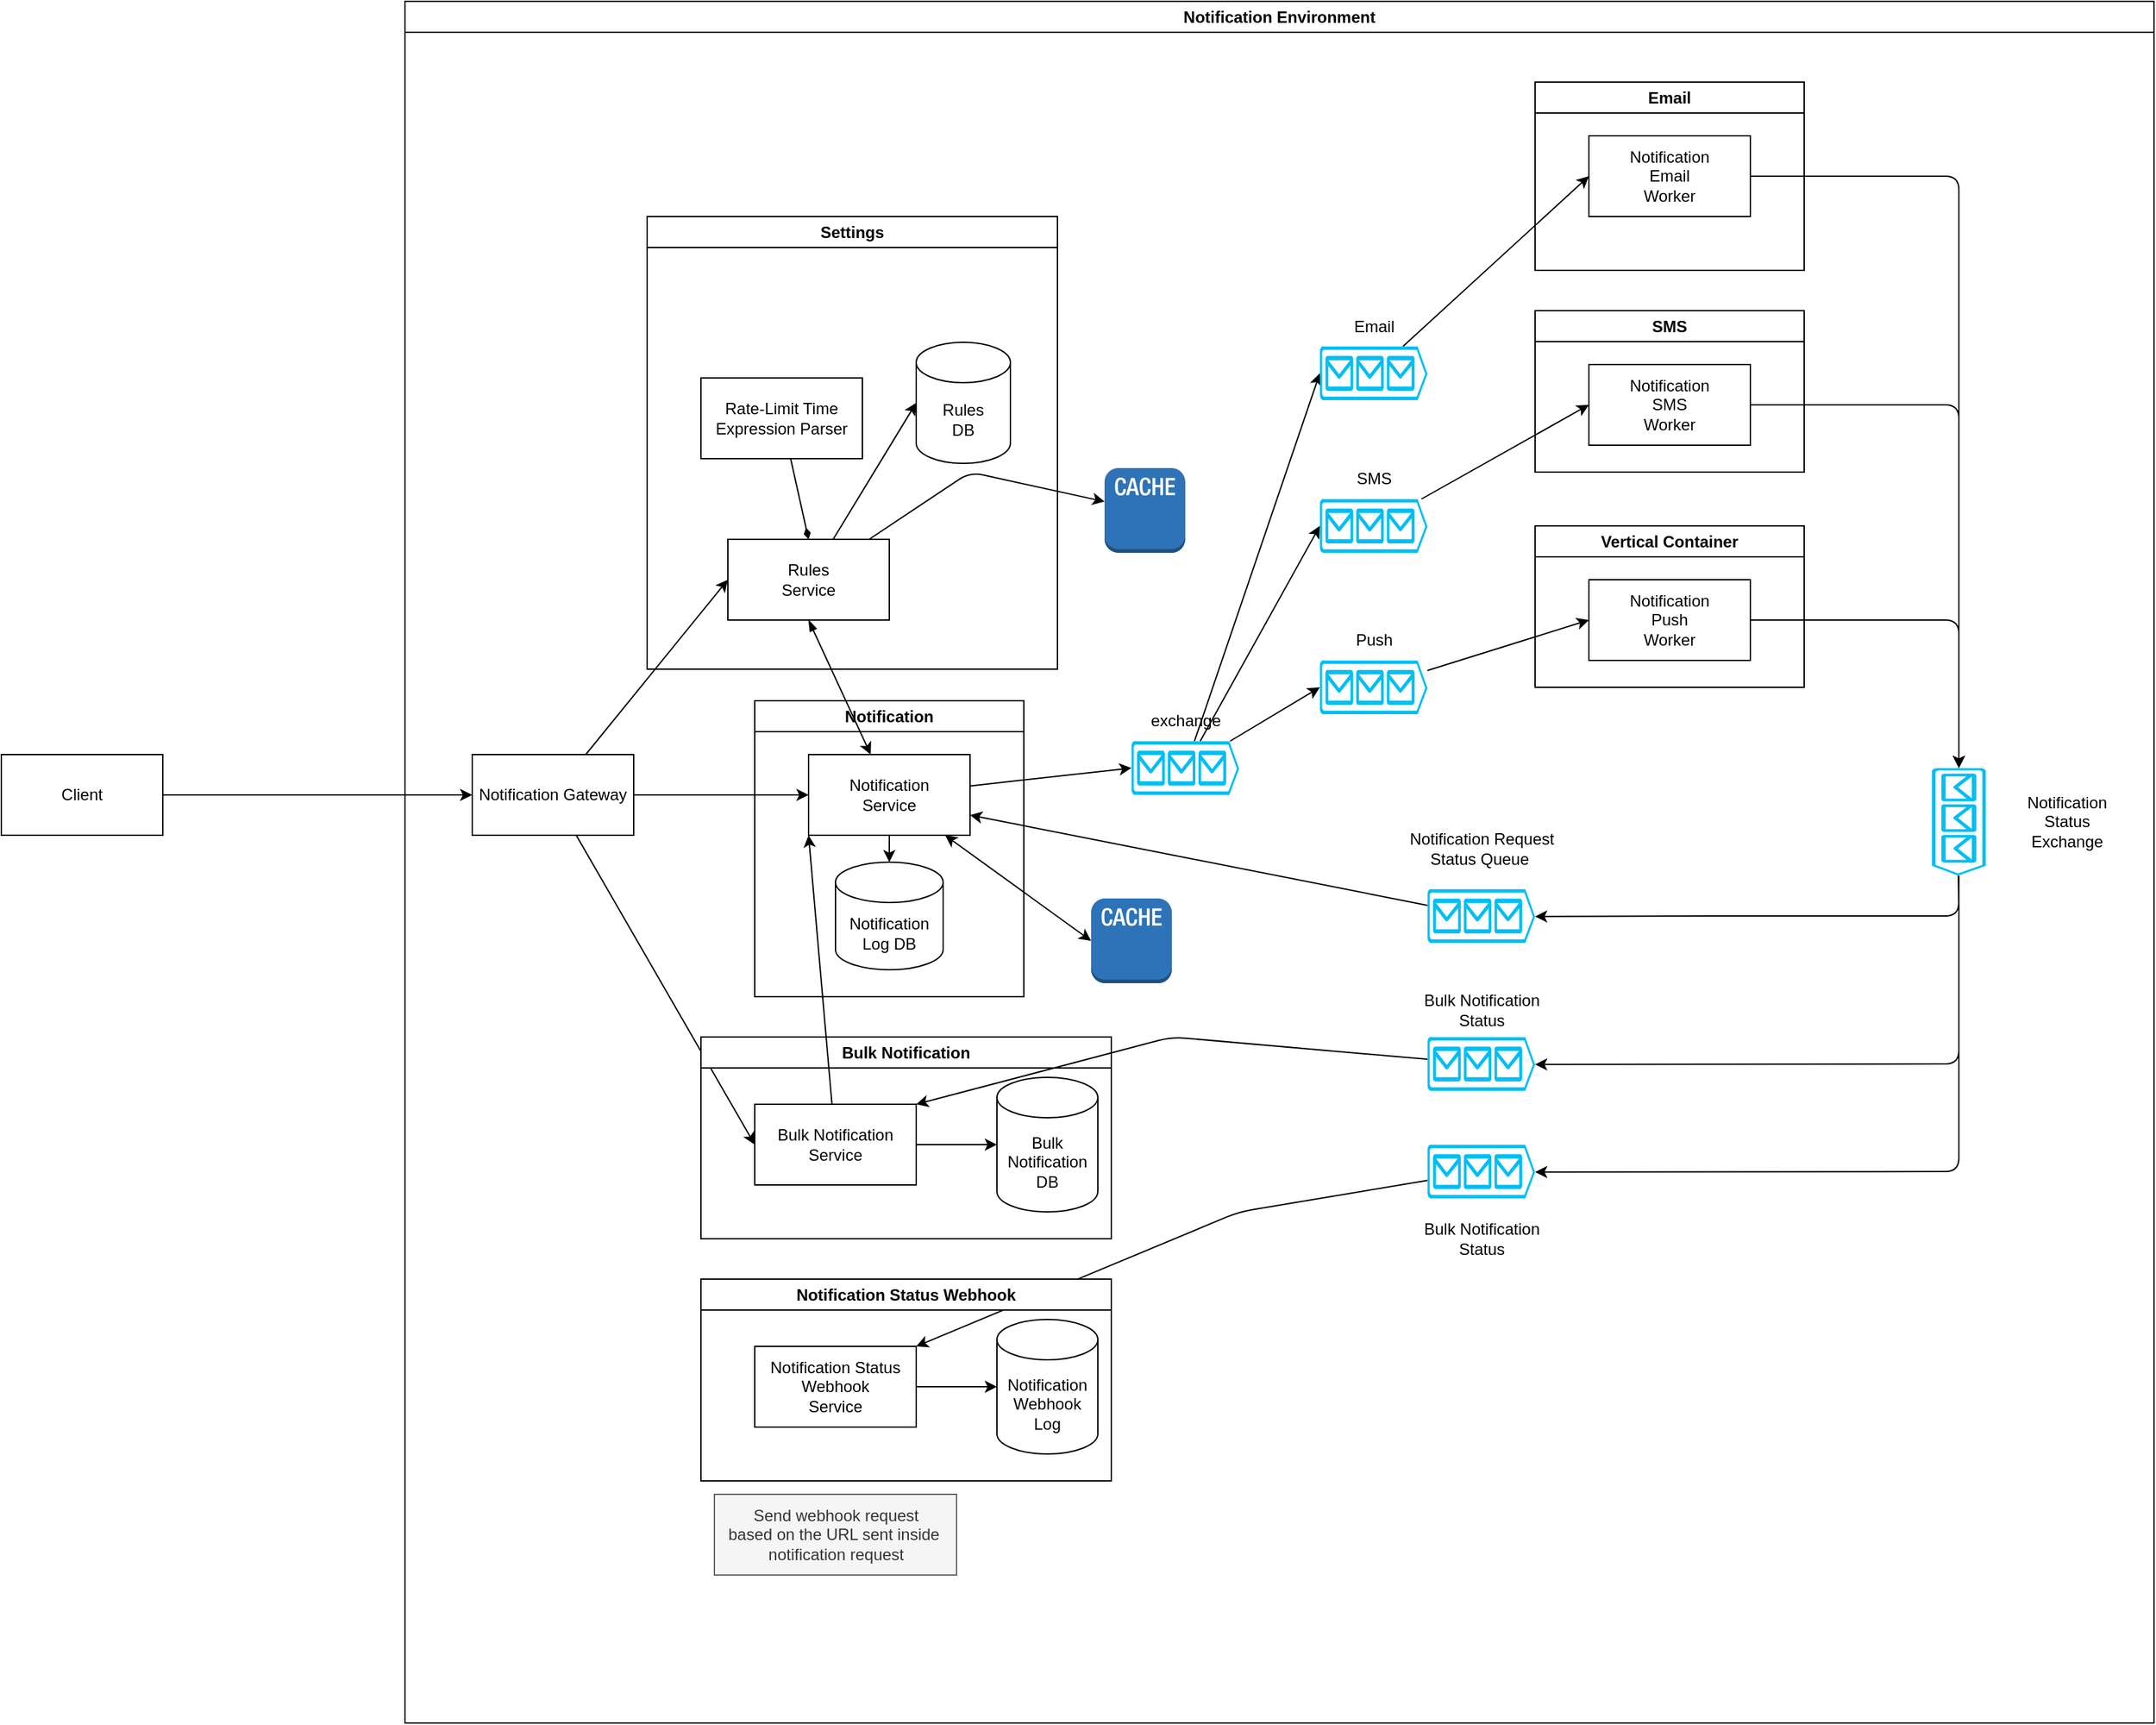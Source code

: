 <mxfile>
    <diagram id="0pBRfoJegKhvDdZDhVVB" name="Page-1">
        <mxGraphModel dx="2807" dy="2404" grid="1" gridSize="10" guides="1" tooltips="1" connect="1" arrows="1" fold="1" page="1" pageScale="1" pageWidth="850" pageHeight="1100" math="0" shadow="0">
            <root>
                <mxCell id="0"/>
                <mxCell id="1" parent="0"/>
                <mxCell id="5" style="edgeStyle=none;html=1;" parent="1" source="2" target="3" edge="1">
                    <mxGeometry relative="1" as="geometry"/>
                </mxCell>
                <mxCell id="2" value="Client" style="rounded=0;whiteSpace=wrap;html=1;" parent="1" vertex="1">
                    <mxGeometry x="-220" y="320" width="120" height="60" as="geometry"/>
                </mxCell>
                <mxCell id="4" value="Notification Environment" style="swimlane;whiteSpace=wrap;html=1;" parent="1" vertex="1">
                    <mxGeometry x="80" y="-240" width="1300" height="1280" as="geometry">
                        <mxRectangle x="80" y="-240" width="180" height="30" as="alternateBounds"/>
                    </mxGeometry>
                </mxCell>
                <mxCell id="44" style="edgeStyle=none;html=1;entryX=0;entryY=0.5;entryDx=0;entryDy=0;" parent="4" source="3" target="7" edge="1">
                    <mxGeometry relative="1" as="geometry"/>
                </mxCell>
                <mxCell id="50" style="edgeStyle=none;html=1;entryX=0;entryY=0.5;entryDx=0;entryDy=0;startArrow=none;startFill=0;" parent="4" source="3" target="10" edge="1">
                    <mxGeometry relative="1" as="geometry"/>
                </mxCell>
                <mxCell id="59" style="edgeStyle=none;html=1;entryX=0;entryY=0.5;entryDx=0;entryDy=0;startArrow=none;startFill=0;" parent="4" source="3" target="56" edge="1">
                    <mxGeometry relative="1" as="geometry"/>
                </mxCell>
                <mxCell id="3" value="Notification Gateway" style="rounded=0;whiteSpace=wrap;html=1;" parent="4" vertex="1">
                    <mxGeometry x="50" y="560" width="120" height="60" as="geometry"/>
                </mxCell>
                <mxCell id="8" value="Notification" style="swimlane;whiteSpace=wrap;html=1;" parent="4" vertex="1">
                    <mxGeometry x="260" y="520" width="200" height="220" as="geometry"/>
                </mxCell>
                <mxCell id="12" style="edgeStyle=none;html=1;" parent="8" source="7" target="11" edge="1">
                    <mxGeometry relative="1" as="geometry"/>
                </mxCell>
                <mxCell id="7" value="Notification&lt;br&gt;Service" style="rounded=0;whiteSpace=wrap;html=1;" parent="8" vertex="1">
                    <mxGeometry x="40" y="40" width="120" height="60" as="geometry"/>
                </mxCell>
                <mxCell id="11" value="Notification&lt;br&gt;Log DB" style="shape=cylinder3;whiteSpace=wrap;html=1;boundedLbl=1;backgroundOutline=1;size=15;" parent="8" vertex="1">
                    <mxGeometry x="60" y="120" width="80" height="80" as="geometry"/>
                </mxCell>
                <mxCell id="9" value="Settings" style="swimlane;whiteSpace=wrap;html=1;" parent="4" vertex="1">
                    <mxGeometry x="180" y="160" width="305" height="336.5" as="geometry"/>
                </mxCell>
                <mxCell id="53" style="edgeStyle=none;html=1;entryX=0;entryY=0.5;entryDx=0;entryDy=0;entryPerimeter=0;startArrow=none;startFill=0;" parent="9" source="10" target="52" edge="1">
                    <mxGeometry relative="1" as="geometry"/>
                </mxCell>
                <mxCell id="10" value="Rules&lt;br&gt;Service" style="rounded=0;whiteSpace=wrap;html=1;" parent="9" vertex="1">
                    <mxGeometry x="60" y="240" width="120" height="60" as="geometry"/>
                </mxCell>
                <mxCell id="88" style="edgeStyle=none;html=1;entryX=0.5;entryY=0;entryDx=0;entryDy=0;startArrow=none;startFill=0;endArrow=diamondThin;endFill=1;" edge="1" parent="9" source="51" target="10">
                    <mxGeometry relative="1" as="geometry"/>
                </mxCell>
                <mxCell id="51" value="Rate-Limit Time Expression Parser" style="rounded=0;whiteSpace=wrap;html=1;" parent="9" vertex="1">
                    <mxGeometry x="40" y="120" width="120" height="60" as="geometry"/>
                </mxCell>
                <mxCell id="52" value="Rules&lt;br&gt;DB" style="shape=cylinder3;whiteSpace=wrap;html=1;boundedLbl=1;backgroundOutline=1;size=15;" parent="9" vertex="1">
                    <mxGeometry x="200" y="93.5" width="70" height="90" as="geometry"/>
                </mxCell>
                <mxCell id="23" style="edgeStyle=none;html=1;entryX=0;entryY=0.5;entryDx=0;entryDy=0;entryPerimeter=0;" parent="4" source="14" target="20" edge="1">
                    <mxGeometry relative="1" as="geometry"/>
                </mxCell>
                <mxCell id="24" style="edgeStyle=none;html=1;entryX=0;entryY=0.5;entryDx=0;entryDy=0;entryPerimeter=0;" parent="4" source="14" target="21" edge="1">
                    <mxGeometry relative="1" as="geometry"/>
                </mxCell>
                <mxCell id="25" style="edgeStyle=none;html=1;entryX=0;entryY=0.5;entryDx=0;entryDy=0;entryPerimeter=0;" parent="4" source="14" target="22" edge="1">
                    <mxGeometry relative="1" as="geometry"/>
                </mxCell>
                <mxCell id="14" value="" style="verticalLabelPosition=bottom;html=1;verticalAlign=top;align=center;strokeColor=none;fillColor=#00BEF2;shape=mxgraph.azure.queue_generic;pointerEvents=1;" parent="4" vertex="1">
                    <mxGeometry x="540" y="550" width="80" height="40" as="geometry"/>
                </mxCell>
                <mxCell id="15" style="edgeStyle=none;html=1;entryX=0;entryY=0.5;entryDx=0;entryDy=0;entryPerimeter=0;" parent="4" source="7" target="14" edge="1">
                    <mxGeometry relative="1" as="geometry"/>
                </mxCell>
                <mxCell id="16" value="Email" style="swimlane;whiteSpace=wrap;html=1;" parent="4" vertex="1">
                    <mxGeometry x="840" y="60" width="200" height="140" as="geometry"/>
                </mxCell>
                <mxCell id="18" value="Notification&lt;br&gt;Email&lt;br&gt;Worker" style="rounded=0;whiteSpace=wrap;html=1;" parent="16" vertex="1">
                    <mxGeometry x="40" y="40" width="120" height="60" as="geometry"/>
                </mxCell>
                <mxCell id="26" style="edgeStyle=none;html=1;entryX=0;entryY=0.5;entryDx=0;entryDy=0;" parent="4" source="20" target="18" edge="1">
                    <mxGeometry relative="1" as="geometry"/>
                </mxCell>
                <mxCell id="20" value="" style="verticalLabelPosition=bottom;html=1;verticalAlign=top;align=center;strokeColor=none;fillColor=#00BEF2;shape=mxgraph.azure.queue_generic;pointerEvents=1;" parent="4" vertex="1">
                    <mxGeometry x="680" y="256.5" width="80" height="40" as="geometry"/>
                </mxCell>
                <mxCell id="31" style="edgeStyle=none;html=1;entryX=0;entryY=0.5;entryDx=0;entryDy=0;" parent="4" source="21" target="29" edge="1">
                    <mxGeometry relative="1" as="geometry"/>
                </mxCell>
                <mxCell id="21" value="" style="verticalLabelPosition=bottom;html=1;verticalAlign=top;align=center;strokeColor=none;fillColor=#00BEF2;shape=mxgraph.azure.queue_generic;pointerEvents=1;" parent="4" vertex="1">
                    <mxGeometry x="680" y="370" width="80" height="40" as="geometry"/>
                </mxCell>
                <mxCell id="36" style="edgeStyle=none;html=1;entryX=0;entryY=0.5;entryDx=0;entryDy=0;" parent="4" source="22" target="35" edge="1">
                    <mxGeometry relative="1" as="geometry"/>
                </mxCell>
                <mxCell id="22" value="" style="verticalLabelPosition=bottom;html=1;verticalAlign=top;align=center;strokeColor=none;fillColor=#00BEF2;shape=mxgraph.azure.queue_generic;pointerEvents=1;" parent="4" vertex="1">
                    <mxGeometry x="680" y="490" width="80" height="40" as="geometry"/>
                </mxCell>
                <mxCell id="27" value="SMS" style="swimlane;whiteSpace=wrap;html=1;" parent="4" vertex="1">
                    <mxGeometry x="840" y="230" width="200" height="120" as="geometry"/>
                </mxCell>
                <mxCell id="29" value="Notification&lt;br&gt;SMS &lt;br&gt;Worker" style="rounded=0;whiteSpace=wrap;html=1;" parent="27" vertex="1">
                    <mxGeometry x="40" y="40" width="120" height="60" as="geometry"/>
                </mxCell>
                <mxCell id="34" value="Vertical Container" style="swimlane;whiteSpace=wrap;html=1;" parent="4" vertex="1">
                    <mxGeometry x="840" y="390" width="200" height="120" as="geometry"/>
                </mxCell>
                <mxCell id="35" value="Notification&lt;br&gt;Push&lt;br&gt;Worker" style="rounded=0;whiteSpace=wrap;html=1;" parent="34" vertex="1">
                    <mxGeometry x="40" y="40" width="120" height="60" as="geometry"/>
                </mxCell>
                <mxCell id="37" value="exchange" style="text;html=1;align=center;verticalAlign=middle;resizable=0;points=[];autosize=1;strokeColor=none;fillColor=none;" parent="4" vertex="1">
                    <mxGeometry x="540" y="520" width="80" height="30" as="geometry"/>
                </mxCell>
                <mxCell id="40" value="Email" style="text;html=1;align=center;verticalAlign=middle;resizable=0;points=[];autosize=1;strokeColor=none;fillColor=none;" parent="4" vertex="1">
                    <mxGeometry x="695" y="226.5" width="50" height="30" as="geometry"/>
                </mxCell>
                <mxCell id="41" value="SMS" style="text;html=1;align=center;verticalAlign=middle;resizable=0;points=[];autosize=1;strokeColor=none;fillColor=none;" parent="4" vertex="1">
                    <mxGeometry x="695" y="340" width="50" height="30" as="geometry"/>
                </mxCell>
                <mxCell id="42" value="Push" style="text;html=1;align=center;verticalAlign=middle;resizable=0;points=[];autosize=1;strokeColor=none;fillColor=none;" parent="4" vertex="1">
                    <mxGeometry x="695" y="460" width="50" height="30" as="geometry"/>
                </mxCell>
                <mxCell id="46" style="edgeStyle=none;html=1;startArrow=blockThin;startFill=1;exitX=0.5;exitY=1;exitDx=0;exitDy=0;" parent="4" source="10" target="7" edge="1">
                    <mxGeometry relative="1" as="geometry"/>
                </mxCell>
                <mxCell id="45" value="" style="outlineConnect=0;dashed=0;verticalLabelPosition=bottom;verticalAlign=top;align=center;html=1;shape=mxgraph.aws3.cache_node;fillColor=#2E73B8;gradientColor=none;" parent="4" vertex="1">
                    <mxGeometry x="520" y="347" width="60" height="63" as="geometry"/>
                </mxCell>
                <mxCell id="48" style="edgeStyle=none;html=1;" parent="4" source="10" target="45" edge="1">
                    <mxGeometry relative="1" as="geometry">
                        <Array as="points">
                            <mxPoint x="420" y="350"/>
                        </Array>
                    </mxGeometry>
                </mxCell>
                <mxCell id="54" value="Bulk Notification" style="swimlane;whiteSpace=wrap;html=1;" parent="4" vertex="1">
                    <mxGeometry x="220" y="770" width="305" height="150" as="geometry"/>
                </mxCell>
                <mxCell id="55" style="edgeStyle=none;html=1;entryX=0;entryY=0.5;entryDx=0;entryDy=0;entryPerimeter=0;startArrow=none;startFill=0;" parent="54" source="56" target="58" edge="1">
                    <mxGeometry relative="1" as="geometry"/>
                </mxCell>
                <mxCell id="56" value="Bulk Notification&lt;br&gt;Service" style="rounded=0;whiteSpace=wrap;html=1;" parent="54" vertex="1">
                    <mxGeometry x="40" y="50" width="120" height="60" as="geometry"/>
                </mxCell>
                <mxCell id="58" value="Bulk Notification DB" style="shape=cylinder3;whiteSpace=wrap;html=1;boundedLbl=1;backgroundOutline=1;size=15;" parent="54" vertex="1">
                    <mxGeometry x="220" y="30" width="75" height="100" as="geometry"/>
                </mxCell>
                <mxCell id="66" style="edgeStyle=none;html=1;entryX=1;entryY=0.51;entryDx=0;entryDy=0;entryPerimeter=0;startArrow=none;startFill=0;" parent="4" source="60" target="65" edge="1">
                    <mxGeometry relative="1" as="geometry">
                        <Array as="points">
                            <mxPoint x="1155" y="790"/>
                        </Array>
                    </mxGeometry>
                </mxCell>
                <mxCell id="72" style="edgeStyle=none;html=1;entryX=1;entryY=0.51;entryDx=0;entryDy=0;entryPerimeter=0;startArrow=none;startFill=0;" parent="4" source="60" target="71" edge="1">
                    <mxGeometry relative="1" as="geometry">
                        <Array as="points">
                            <mxPoint x="1155" y="870"/>
                        </Array>
                    </mxGeometry>
                </mxCell>
                <mxCell id="81" style="edgeStyle=none;html=1;entryX=1;entryY=0.51;entryDx=0;entryDy=0;entryPerimeter=0;startArrow=none;startFill=0;exitX=1;exitY=0.51;exitDx=0;exitDy=0;exitPerimeter=0;" parent="4" source="60" target="80" edge="1">
                    <mxGeometry relative="1" as="geometry">
                        <Array as="points">
                            <mxPoint x="1155" y="680"/>
                            <mxPoint x="980" y="680"/>
                        </Array>
                    </mxGeometry>
                </mxCell>
                <mxCell id="60" value="" style="verticalLabelPosition=bottom;html=1;verticalAlign=top;align=center;strokeColor=none;fillColor=#00BEF2;shape=mxgraph.azure.queue_generic;pointerEvents=1;rotation=90;" parent="4" vertex="1">
                    <mxGeometry x="1115" y="590" width="80" height="40" as="geometry"/>
                </mxCell>
                <mxCell id="61" value="Notification&lt;br&gt;Status&lt;br&gt;Exchange" style="text;html=1;align=center;verticalAlign=middle;resizable=0;points=[];autosize=1;strokeColor=none;fillColor=none;" parent="4" vertex="1">
                    <mxGeometry x="1195" y="580" width="80" height="60" as="geometry"/>
                </mxCell>
                <mxCell id="62" style="edgeStyle=none;html=1;entryX=0;entryY=0.5;entryDx=0;entryDy=0;entryPerimeter=0;startArrow=none;startFill=0;" parent="4" source="35" target="60" edge="1">
                    <mxGeometry relative="1" as="geometry">
                        <Array as="points">
                            <mxPoint x="1155" y="460"/>
                        </Array>
                    </mxGeometry>
                </mxCell>
                <mxCell id="63" style="edgeStyle=none;html=1;entryX=0;entryY=0.5;entryDx=0;entryDy=0;entryPerimeter=0;startArrow=none;startFill=0;" parent="4" source="29" target="60" edge="1">
                    <mxGeometry relative="1" as="geometry">
                        <Array as="points">
                            <mxPoint x="1155" y="300"/>
                        </Array>
                    </mxGeometry>
                </mxCell>
                <mxCell id="64" style="edgeStyle=none;html=1;entryX=0;entryY=0.5;entryDx=0;entryDy=0;entryPerimeter=0;startArrow=none;startFill=0;" parent="4" source="18" target="60" edge="1">
                    <mxGeometry relative="1" as="geometry">
                        <Array as="points">
                            <mxPoint x="1155" y="130"/>
                        </Array>
                    </mxGeometry>
                </mxCell>
                <mxCell id="70" style="edgeStyle=none;html=1;entryX=1;entryY=0;entryDx=0;entryDy=0;startArrow=none;startFill=0;" parent="4" source="65" target="56" edge="1">
                    <mxGeometry relative="1" as="geometry">
                        <Array as="points">
                            <mxPoint x="570" y="770"/>
                        </Array>
                    </mxGeometry>
                </mxCell>
                <mxCell id="65" value="" style="verticalLabelPosition=bottom;html=1;verticalAlign=top;align=center;strokeColor=none;fillColor=#00BEF2;shape=mxgraph.azure.queue_generic;pointerEvents=1;" parent="4" vertex="1">
                    <mxGeometry x="760" y="770" width="80" height="40" as="geometry"/>
                </mxCell>
                <mxCell id="67" value="Bulk Notification&lt;br&gt;Status" style="text;html=1;align=center;verticalAlign=middle;resizable=0;points=[];autosize=1;strokeColor=none;fillColor=none;" parent="4" vertex="1">
                    <mxGeometry x="745" y="730" width="110" height="40" as="geometry"/>
                </mxCell>
                <mxCell id="77" style="edgeStyle=none;html=1;entryX=1;entryY=0;entryDx=0;entryDy=0;startArrow=none;startFill=0;" parent="4" source="71" target="75" edge="1">
                    <mxGeometry relative="1" as="geometry">
                        <Array as="points">
                            <mxPoint x="620" y="900"/>
                        </Array>
                    </mxGeometry>
                </mxCell>
                <mxCell id="71" value="" style="verticalLabelPosition=bottom;html=1;verticalAlign=top;align=center;strokeColor=none;fillColor=#00BEF2;shape=mxgraph.azure.queue_generic;pointerEvents=1;" parent="4" vertex="1">
                    <mxGeometry x="760" y="850" width="80" height="40" as="geometry"/>
                </mxCell>
                <mxCell id="73" value="Notification Status Webhook" style="swimlane;whiteSpace=wrap;html=1;" parent="4" vertex="1">
                    <mxGeometry x="220" y="950" width="305" height="150" as="geometry"/>
                </mxCell>
                <mxCell id="74" style="edgeStyle=none;html=1;entryX=0;entryY=0.5;entryDx=0;entryDy=0;entryPerimeter=0;startArrow=none;startFill=0;" parent="73" source="75" target="76" edge="1">
                    <mxGeometry relative="1" as="geometry"/>
                </mxCell>
                <mxCell id="75" value="Notification Status Webhook&lt;br&gt;Service" style="rounded=0;whiteSpace=wrap;html=1;" parent="73" vertex="1">
                    <mxGeometry x="40" y="50" width="120" height="60" as="geometry"/>
                </mxCell>
                <mxCell id="76" value="Notification Webhook&lt;br&gt;Log" style="shape=cylinder3;whiteSpace=wrap;html=1;boundedLbl=1;backgroundOutline=1;size=15;" parent="73" vertex="1">
                    <mxGeometry x="220" y="30" width="75" height="100" as="geometry"/>
                </mxCell>
                <mxCell id="79" value="Bulk Notification&lt;br&gt;Status" style="text;html=1;align=center;verticalAlign=middle;resizable=0;points=[];autosize=1;strokeColor=none;fillColor=none;" parent="4" vertex="1">
                    <mxGeometry x="745" y="900" width="110" height="40" as="geometry"/>
                </mxCell>
                <mxCell id="82" style="edgeStyle=none;html=1;entryX=1;entryY=0.75;entryDx=0;entryDy=0;startArrow=none;startFill=0;" parent="4" source="80" target="7" edge="1">
                    <mxGeometry relative="1" as="geometry"/>
                </mxCell>
                <mxCell id="80" value="" style="verticalLabelPosition=bottom;html=1;verticalAlign=top;align=center;strokeColor=none;fillColor=#00BEF2;shape=mxgraph.azure.queue_generic;pointerEvents=1;" parent="4" vertex="1">
                    <mxGeometry x="760" y="660" width="80" height="40" as="geometry"/>
                </mxCell>
                <mxCell id="84" value="Notification Request &lt;br&gt;Status Queue&amp;nbsp;" style="text;html=1;align=center;verticalAlign=middle;resizable=0;points=[];autosize=1;strokeColor=none;fillColor=none;" parent="4" vertex="1">
                    <mxGeometry x="735" y="610" width="130" height="40" as="geometry"/>
                </mxCell>
                <mxCell id="85" value="Send webhook request&lt;br&gt;based on the URL sent inside&amp;nbsp;&lt;br&gt;notification request" style="text;html=1;align=center;verticalAlign=middle;resizable=0;points=[];autosize=1;strokeColor=#666666;fillColor=#f5f5f5;fontColor=#333333;" parent="4" vertex="1">
                    <mxGeometry x="230" y="1110" width="180" height="60" as="geometry"/>
                </mxCell>
                <mxCell id="86" style="edgeStyle=none;html=1;entryX=0;entryY=1;entryDx=0;entryDy=0;" parent="4" source="56" target="7" edge="1">
                    <mxGeometry relative="1" as="geometry"/>
                </mxCell>
                <mxCell id="87" value="" style="outlineConnect=0;dashed=0;verticalLabelPosition=bottom;verticalAlign=top;align=center;html=1;shape=mxgraph.aws3.cache_node;fillColor=#2E73B8;gradientColor=none;" vertex="1" parent="4">
                    <mxGeometry x="510" y="667" width="60" height="63" as="geometry"/>
                </mxCell>
                <mxCell id="89" style="edgeStyle=none;html=1;entryX=0;entryY=0.5;entryDx=0;entryDy=0;entryPerimeter=0;startArrow=classic;startFill=1;endArrow=classic;endFill=1;" edge="1" parent="4" source="7" target="87">
                    <mxGeometry relative="1" as="geometry"/>
                </mxCell>
            </root>
        </mxGraphModel>
    </diagram>
</mxfile>